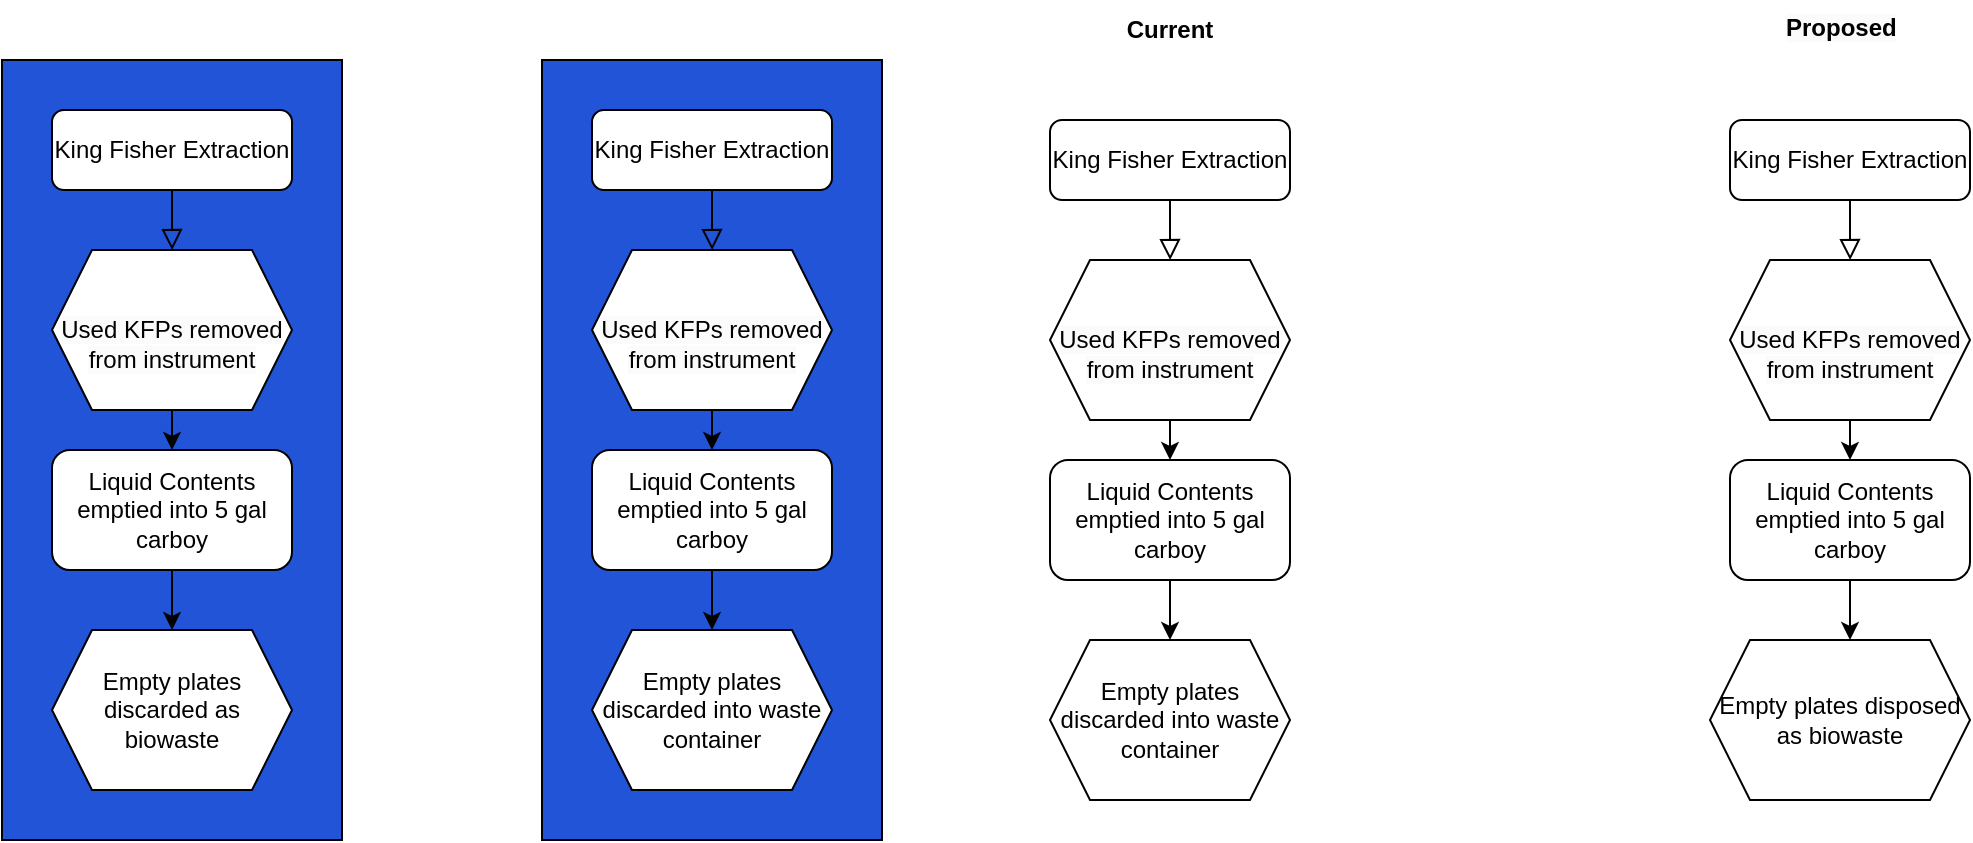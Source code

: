 <mxfile version="21.1.1" type="github">
  <diagram id="C5RBs43oDa-KdzZeNtuy" name="Page-1">
    <mxGraphModel dx="1460" dy="431" grid="1" gridSize="10" guides="1" tooltips="1" connect="1" arrows="1" fold="1" page="1" pageScale="1" pageWidth="827" pageHeight="1169" math="0" shadow="0">
      <root>
        <mxCell id="WIyWlLk6GJQsqaUBKTNV-0" />
        <mxCell id="WIyWlLk6GJQsqaUBKTNV-1" parent="WIyWlLk6GJQsqaUBKTNV-0" />
        <mxCell id="WIyWlLk6GJQsqaUBKTNV-2" value="" style="rounded=0;html=1;jettySize=auto;orthogonalLoop=1;fontSize=11;endArrow=block;endFill=0;endSize=8;strokeWidth=1;shadow=0;labelBackgroundColor=none;edgeStyle=orthogonalEdgeStyle;" parent="WIyWlLk6GJQsqaUBKTNV-1" source="WIyWlLk6GJQsqaUBKTNV-3" edge="1">
          <mxGeometry relative="1" as="geometry">
            <mxPoint x="244.067" y="200.053" as="targetPoint" />
          </mxGeometry>
        </mxCell>
        <mxCell id="WIyWlLk6GJQsqaUBKTNV-3" value="King Fisher Extraction" style="rounded=1;whiteSpace=wrap;html=1;fontSize=12;glass=0;strokeWidth=1;shadow=0;" parent="WIyWlLk6GJQsqaUBKTNV-1" vertex="1">
          <mxGeometry x="184" y="130" width="120" height="40" as="geometry" />
        </mxCell>
        <mxCell id="ULWIT2c4mu5vRl89kvcm-5" style="edgeStyle=orthogonalEdgeStyle;rounded=0;orthogonalLoop=1;jettySize=auto;html=1;exitX=0.5;exitY=1;exitDx=0;exitDy=0;entryX=0.5;entryY=0;entryDx=0;entryDy=0;" edge="1" parent="WIyWlLk6GJQsqaUBKTNV-1" target="ULWIT2c4mu5vRl89kvcm-4">
          <mxGeometry relative="1" as="geometry">
            <mxPoint x="244" y="280" as="sourcePoint" />
          </mxGeometry>
        </mxCell>
        <mxCell id="ULWIT2c4mu5vRl89kvcm-7" style="edgeStyle=orthogonalEdgeStyle;rounded=0;orthogonalLoop=1;jettySize=auto;html=1;exitX=0.5;exitY=1;exitDx=0;exitDy=0;entryX=0.5;entryY=0;entryDx=0;entryDy=0;" edge="1" parent="WIyWlLk6GJQsqaUBKTNV-1" source="ULWIT2c4mu5vRl89kvcm-4">
          <mxGeometry relative="1" as="geometry">
            <mxPoint x="244" y="390" as="targetPoint" />
          </mxGeometry>
        </mxCell>
        <mxCell id="ULWIT2c4mu5vRl89kvcm-4" value="Liquid Contents emptied into 5 gal carboy" style="rounded=1;whiteSpace=wrap;html=1;" vertex="1" parent="WIyWlLk6GJQsqaUBKTNV-1">
          <mxGeometry x="184" y="300" width="120" height="60" as="geometry" />
        </mxCell>
        <mxCell id="ULWIT2c4mu5vRl89kvcm-8" value="&lt;br&gt;&lt;span style=&quot;color: rgb(0, 0, 0); font-family: Helvetica; font-size: 12px; font-style: normal; font-variant-ligatures: normal; font-variant-caps: normal; font-weight: 400; letter-spacing: normal; orphans: 2; text-align: center; text-indent: 0px; text-transform: none; widows: 2; word-spacing: 0px; -webkit-text-stroke-width: 0px; background-color: rgb(251, 251, 251); text-decoration-thickness: initial; text-decoration-style: initial; text-decoration-color: initial; float: none; display: inline !important;&quot;&gt;Used KFPs removed from instrument&lt;/span&gt;&lt;br&gt;" style="shape=hexagon;perimeter=hexagonPerimeter2;whiteSpace=wrap;html=1;fixedSize=1;" vertex="1" parent="WIyWlLk6GJQsqaUBKTNV-1">
          <mxGeometry x="184" y="200" width="120" height="80" as="geometry" />
        </mxCell>
        <mxCell id="ULWIT2c4mu5vRl89kvcm-9" value="Empty plates discarded into waste container" style="shape=hexagon;perimeter=hexagonPerimeter2;whiteSpace=wrap;html=1;fixedSize=1;" vertex="1" parent="WIyWlLk6GJQsqaUBKTNV-1">
          <mxGeometry x="184" y="390" width="120" height="80" as="geometry" />
        </mxCell>
        <mxCell id="ULWIT2c4mu5vRl89kvcm-10" value="" style="rounded=0;html=1;jettySize=auto;orthogonalLoop=1;fontSize=11;endArrow=block;endFill=0;endSize=8;strokeWidth=1;shadow=0;labelBackgroundColor=none;edgeStyle=orthogonalEdgeStyle;" edge="1" parent="WIyWlLk6GJQsqaUBKTNV-1" source="ULWIT2c4mu5vRl89kvcm-11">
          <mxGeometry relative="1" as="geometry">
            <mxPoint x="584.067" y="200.053" as="targetPoint" />
          </mxGeometry>
        </mxCell>
        <mxCell id="ULWIT2c4mu5vRl89kvcm-11" value="King Fisher Extraction" style="rounded=1;whiteSpace=wrap;html=1;fontSize=12;glass=0;strokeWidth=1;shadow=0;" vertex="1" parent="WIyWlLk6GJQsqaUBKTNV-1">
          <mxGeometry x="524" y="130" width="120" height="40" as="geometry" />
        </mxCell>
        <mxCell id="ULWIT2c4mu5vRl89kvcm-12" style="edgeStyle=orthogonalEdgeStyle;rounded=0;orthogonalLoop=1;jettySize=auto;html=1;exitX=0.5;exitY=1;exitDx=0;exitDy=0;entryX=0.5;entryY=0;entryDx=0;entryDy=0;" edge="1" parent="WIyWlLk6GJQsqaUBKTNV-1" target="ULWIT2c4mu5vRl89kvcm-14">
          <mxGeometry relative="1" as="geometry">
            <mxPoint x="584" y="280" as="sourcePoint" />
          </mxGeometry>
        </mxCell>
        <mxCell id="ULWIT2c4mu5vRl89kvcm-13" style="edgeStyle=orthogonalEdgeStyle;rounded=0;orthogonalLoop=1;jettySize=auto;html=1;exitX=0.5;exitY=1;exitDx=0;exitDy=0;entryX=0.5;entryY=0;entryDx=0;entryDy=0;" edge="1" parent="WIyWlLk6GJQsqaUBKTNV-1" source="ULWIT2c4mu5vRl89kvcm-14">
          <mxGeometry relative="1" as="geometry">
            <mxPoint x="584" y="390" as="targetPoint" />
          </mxGeometry>
        </mxCell>
        <mxCell id="ULWIT2c4mu5vRl89kvcm-14" value="Liquid Contents emptied into 5 gal carboy" style="rounded=1;whiteSpace=wrap;html=1;" vertex="1" parent="WIyWlLk6GJQsqaUBKTNV-1">
          <mxGeometry x="524" y="300" width="120" height="60" as="geometry" />
        </mxCell>
        <mxCell id="ULWIT2c4mu5vRl89kvcm-15" value="&lt;br&gt;&lt;span style=&quot;color: rgb(0, 0, 0); font-family: Helvetica; font-size: 12px; font-style: normal; font-variant-ligatures: normal; font-variant-caps: normal; font-weight: 400; letter-spacing: normal; orphans: 2; text-align: center; text-indent: 0px; text-transform: none; widows: 2; word-spacing: 0px; -webkit-text-stroke-width: 0px; background-color: rgb(251, 251, 251); text-decoration-thickness: initial; text-decoration-style: initial; text-decoration-color: initial; float: none; display: inline !important;&quot;&gt;Used KFPs removed from instrument&lt;/span&gt;&lt;br&gt;" style="shape=hexagon;perimeter=hexagonPerimeter2;whiteSpace=wrap;html=1;fixedSize=1;" vertex="1" parent="WIyWlLk6GJQsqaUBKTNV-1">
          <mxGeometry x="524" y="200" width="120" height="80" as="geometry" />
        </mxCell>
        <mxCell id="ULWIT2c4mu5vRl89kvcm-16" value="Empty plates disposed as biowaste" style="shape=hexagon;perimeter=hexagonPerimeter2;whiteSpace=wrap;html=1;fixedSize=1;" vertex="1" parent="WIyWlLk6GJQsqaUBKTNV-1">
          <mxGeometry x="514" y="390" width="130" height="80" as="geometry" />
        </mxCell>
        <mxCell id="ULWIT2c4mu5vRl89kvcm-17" value="&lt;b&gt;Current&lt;/b&gt;" style="text;html=1;strokeColor=none;fillColor=none;align=center;verticalAlign=middle;whiteSpace=wrap;rounded=0;" vertex="1" parent="WIyWlLk6GJQsqaUBKTNV-1">
          <mxGeometry x="214" y="70" width="60" height="30" as="geometry" />
        </mxCell>
        <mxCell id="ULWIT2c4mu5vRl89kvcm-25" value="&lt;b style=&quot;border-color: var(--border-color); color: rgb(0, 0, 0); font-family: Helvetica; font-size: 12px; font-style: normal; font-variant-ligatures: normal; font-variant-caps: normal; letter-spacing: normal; orphans: 2; text-align: center; text-indent: 0px; text-transform: none; widows: 2; word-spacing: 0px; -webkit-text-stroke-width: 0px; background-color: rgb(251, 251, 251); text-decoration-thickness: initial; text-decoration-style: initial; text-decoration-color: initial;&quot;&gt;Proposed&lt;/b&gt;" style="text;whiteSpace=wrap;html=1;" vertex="1" parent="WIyWlLk6GJQsqaUBKTNV-1">
          <mxGeometry x="550" y="70" width="80" height="40" as="geometry" />
        </mxCell>
        <mxCell id="ULWIT2c4mu5vRl89kvcm-27" value="" style="rounded=0;whiteSpace=wrap;html=1;fillColor=#2154d7;" vertex="1" parent="WIyWlLk6GJQsqaUBKTNV-1">
          <mxGeometry x="-70" y="100" width="170" height="390" as="geometry" />
        </mxCell>
        <mxCell id="ULWIT2c4mu5vRl89kvcm-28" value="" style="rounded=0;html=1;jettySize=auto;orthogonalLoop=1;fontSize=11;endArrow=block;endFill=0;endSize=8;strokeWidth=1;shadow=0;labelBackgroundColor=none;edgeStyle=orthogonalEdgeStyle;" edge="1" parent="WIyWlLk6GJQsqaUBKTNV-1" source="ULWIT2c4mu5vRl89kvcm-29">
          <mxGeometry relative="1" as="geometry">
            <mxPoint x="15.067" y="195.053" as="targetPoint" />
          </mxGeometry>
        </mxCell>
        <mxCell id="ULWIT2c4mu5vRl89kvcm-29" value="King Fisher Extraction" style="rounded=1;whiteSpace=wrap;html=1;fontSize=12;glass=0;strokeWidth=1;shadow=0;" vertex="1" parent="WIyWlLk6GJQsqaUBKTNV-1">
          <mxGeometry x="-45" y="125" width="120" height="40" as="geometry" />
        </mxCell>
        <mxCell id="ULWIT2c4mu5vRl89kvcm-30" style="edgeStyle=orthogonalEdgeStyle;rounded=0;orthogonalLoop=1;jettySize=auto;html=1;exitX=0.5;exitY=1;exitDx=0;exitDy=0;entryX=0.5;entryY=0;entryDx=0;entryDy=0;" edge="1" parent="WIyWlLk6GJQsqaUBKTNV-1" target="ULWIT2c4mu5vRl89kvcm-32">
          <mxGeometry relative="1" as="geometry">
            <mxPoint x="15" y="275" as="sourcePoint" />
          </mxGeometry>
        </mxCell>
        <mxCell id="ULWIT2c4mu5vRl89kvcm-31" style="edgeStyle=orthogonalEdgeStyle;rounded=0;orthogonalLoop=1;jettySize=auto;html=1;exitX=0.5;exitY=1;exitDx=0;exitDy=0;entryX=0.5;entryY=0;entryDx=0;entryDy=0;" edge="1" parent="WIyWlLk6GJQsqaUBKTNV-1" source="ULWIT2c4mu5vRl89kvcm-32">
          <mxGeometry relative="1" as="geometry">
            <mxPoint x="15" y="385" as="targetPoint" />
          </mxGeometry>
        </mxCell>
        <mxCell id="ULWIT2c4mu5vRl89kvcm-32" value="Liquid Contents emptied into 5 gal carboy" style="rounded=1;whiteSpace=wrap;html=1;" vertex="1" parent="WIyWlLk6GJQsqaUBKTNV-1">
          <mxGeometry x="-45" y="295" width="120" height="60" as="geometry" />
        </mxCell>
        <mxCell id="ULWIT2c4mu5vRl89kvcm-33" value="&lt;br&gt;&lt;span style=&quot;color: rgb(0, 0, 0); font-family: Helvetica; font-size: 12px; font-style: normal; font-variant-ligatures: normal; font-variant-caps: normal; font-weight: 400; letter-spacing: normal; orphans: 2; text-align: center; text-indent: 0px; text-transform: none; widows: 2; word-spacing: 0px; -webkit-text-stroke-width: 0px; background-color: rgb(251, 251, 251); text-decoration-thickness: initial; text-decoration-style: initial; text-decoration-color: initial; float: none; display: inline !important;&quot;&gt;Used KFPs removed from instrument&lt;/span&gt;&lt;br&gt;" style="shape=hexagon;perimeter=hexagonPerimeter2;whiteSpace=wrap;html=1;fixedSize=1;" vertex="1" parent="WIyWlLk6GJQsqaUBKTNV-1">
          <mxGeometry x="-45" y="195" width="120" height="80" as="geometry" />
        </mxCell>
        <mxCell id="ULWIT2c4mu5vRl89kvcm-34" value="Empty plates discarded into waste container" style="shape=hexagon;perimeter=hexagonPerimeter2;whiteSpace=wrap;html=1;fixedSize=1;" vertex="1" parent="WIyWlLk6GJQsqaUBKTNV-1">
          <mxGeometry x="-45" y="385" width="120" height="80" as="geometry" />
        </mxCell>
        <mxCell id="ULWIT2c4mu5vRl89kvcm-35" value="" style="rounded=0;whiteSpace=wrap;html=1;fillColor=#2154d7;" vertex="1" parent="WIyWlLk6GJQsqaUBKTNV-1">
          <mxGeometry x="-340" y="100" width="170" height="390" as="geometry" />
        </mxCell>
        <mxCell id="ULWIT2c4mu5vRl89kvcm-36" value="" style="rounded=0;html=1;jettySize=auto;orthogonalLoop=1;fontSize=11;endArrow=block;endFill=0;endSize=8;strokeWidth=1;shadow=0;labelBackgroundColor=none;edgeStyle=orthogonalEdgeStyle;" edge="1" parent="WIyWlLk6GJQsqaUBKTNV-1" source="ULWIT2c4mu5vRl89kvcm-37">
          <mxGeometry relative="1" as="geometry">
            <mxPoint x="-254.933" y="195.053" as="targetPoint" />
          </mxGeometry>
        </mxCell>
        <mxCell id="ULWIT2c4mu5vRl89kvcm-37" value="King Fisher Extraction" style="rounded=1;whiteSpace=wrap;html=1;fontSize=12;glass=0;strokeWidth=1;shadow=0;" vertex="1" parent="WIyWlLk6GJQsqaUBKTNV-1">
          <mxGeometry x="-315" y="125" width="120" height="40" as="geometry" />
        </mxCell>
        <mxCell id="ULWIT2c4mu5vRl89kvcm-38" style="edgeStyle=orthogonalEdgeStyle;rounded=0;orthogonalLoop=1;jettySize=auto;html=1;exitX=0.5;exitY=1;exitDx=0;exitDy=0;entryX=0.5;entryY=0;entryDx=0;entryDy=0;" edge="1" parent="WIyWlLk6GJQsqaUBKTNV-1" target="ULWIT2c4mu5vRl89kvcm-40">
          <mxGeometry relative="1" as="geometry">
            <mxPoint x="-255" y="275" as="sourcePoint" />
          </mxGeometry>
        </mxCell>
        <mxCell id="ULWIT2c4mu5vRl89kvcm-39" style="edgeStyle=orthogonalEdgeStyle;rounded=0;orthogonalLoop=1;jettySize=auto;html=1;exitX=0.5;exitY=1;exitDx=0;exitDy=0;entryX=0.5;entryY=0;entryDx=0;entryDy=0;" edge="1" parent="WIyWlLk6GJQsqaUBKTNV-1" source="ULWIT2c4mu5vRl89kvcm-40">
          <mxGeometry relative="1" as="geometry">
            <mxPoint x="-255" y="385" as="targetPoint" />
          </mxGeometry>
        </mxCell>
        <mxCell id="ULWIT2c4mu5vRl89kvcm-40" value="Liquid Contents emptied into 5 gal carboy" style="rounded=1;whiteSpace=wrap;html=1;" vertex="1" parent="WIyWlLk6GJQsqaUBKTNV-1">
          <mxGeometry x="-315" y="295" width="120" height="60" as="geometry" />
        </mxCell>
        <mxCell id="ULWIT2c4mu5vRl89kvcm-41" value="&lt;br&gt;&lt;span style=&quot;color: rgb(0, 0, 0); font-family: Helvetica; font-size: 12px; font-style: normal; font-variant-ligatures: normal; font-variant-caps: normal; font-weight: 400; letter-spacing: normal; orphans: 2; text-align: center; text-indent: 0px; text-transform: none; widows: 2; word-spacing: 0px; -webkit-text-stroke-width: 0px; background-color: rgb(251, 251, 251); text-decoration-thickness: initial; text-decoration-style: initial; text-decoration-color: initial; float: none; display: inline !important;&quot;&gt;Used KFPs removed from instrument&lt;/span&gt;&lt;br&gt;" style="shape=hexagon;perimeter=hexagonPerimeter2;whiteSpace=wrap;html=1;fixedSize=1;" vertex="1" parent="WIyWlLk6GJQsqaUBKTNV-1">
          <mxGeometry x="-315" y="195" width="120" height="80" as="geometry" />
        </mxCell>
        <mxCell id="ULWIT2c4mu5vRl89kvcm-42" value="Empty plates discarded as biowaste" style="shape=hexagon;perimeter=hexagonPerimeter2;whiteSpace=wrap;html=1;fixedSize=1;" vertex="1" parent="WIyWlLk6GJQsqaUBKTNV-1">
          <mxGeometry x="-315" y="385" width="120" height="80" as="geometry" />
        </mxCell>
      </root>
    </mxGraphModel>
  </diagram>
</mxfile>
